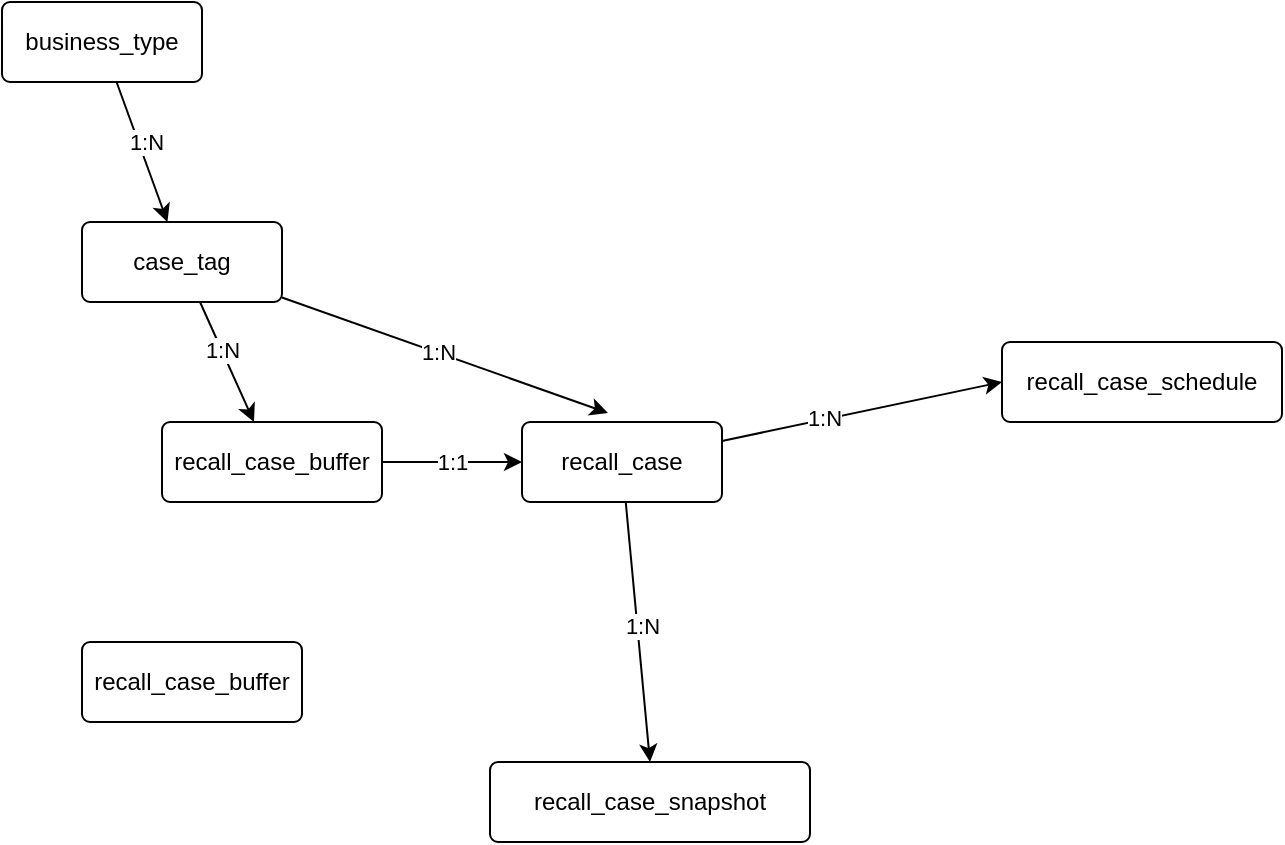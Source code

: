 <mxfile version="21.6.2" type="github">
  <diagram name="第 1 页" id="LhNh0MICHbMBZeeI4UfI">
    <mxGraphModel dx="954" dy="616" grid="1" gridSize="10" guides="1" tooltips="1" connect="1" arrows="1" fold="1" page="1" pageScale="1" pageWidth="827" pageHeight="1169" math="0" shadow="0">
      <root>
        <mxCell id="0" />
        <mxCell id="1" parent="0" />
        <mxCell id="WuNEzlBwNzRHqIx5UdOH-13" value="1:1" style="rounded=0;orthogonalLoop=1;jettySize=auto;html=1;entryX=0;entryY=0.5;entryDx=0;entryDy=0;endArrow=classic;endFill=1;exitX=1;exitY=0.5;exitDx=0;exitDy=0;" edge="1" parent="1" source="WuNEzlBwNzRHqIx5UdOH-45" target="WuNEzlBwNzRHqIx5UdOH-46">
          <mxGeometry relative="1" as="geometry">
            <mxPoint x="280" y="233.005" as="sourcePoint" />
            <mxPoint x="360" y="248.01" as="targetPoint" />
          </mxGeometry>
        </mxCell>
        <mxCell id="WuNEzlBwNzRHqIx5UdOH-45" value="recall_case_buffer" style="rounded=1;arcSize=10;whiteSpace=wrap;html=1;align=center;" vertex="1" parent="1">
          <mxGeometry x="170" y="310" width="110" height="40" as="geometry" />
        </mxCell>
        <mxCell id="WuNEzlBwNzRHqIx5UdOH-49" style="edgeStyle=none;rounded=0;orthogonalLoop=1;jettySize=auto;html=1;entryX=0;entryY=0.5;entryDx=0;entryDy=0;" edge="1" parent="1" source="WuNEzlBwNzRHqIx5UdOH-46" target="WuNEzlBwNzRHqIx5UdOH-48">
          <mxGeometry relative="1" as="geometry" />
        </mxCell>
        <mxCell id="WuNEzlBwNzRHqIx5UdOH-50" value="1:N" style="edgeLabel;html=1;align=center;verticalAlign=middle;resizable=0;points=[];" vertex="1" connectable="0" parent="WuNEzlBwNzRHqIx5UdOH-49">
          <mxGeometry x="-0.276" y="1" relative="1" as="geometry">
            <mxPoint as="offset" />
          </mxGeometry>
        </mxCell>
        <mxCell id="WuNEzlBwNzRHqIx5UdOH-51" style="edgeStyle=none;rounded=0;orthogonalLoop=1;jettySize=auto;html=1;entryX=0.5;entryY=0;entryDx=0;entryDy=0;" edge="1" parent="1" source="WuNEzlBwNzRHqIx5UdOH-46" target="WuNEzlBwNzRHqIx5UdOH-47">
          <mxGeometry relative="1" as="geometry" />
        </mxCell>
        <mxCell id="WuNEzlBwNzRHqIx5UdOH-52" value="1:N" style="edgeLabel;html=1;align=center;verticalAlign=middle;resizable=0;points=[];" vertex="1" connectable="0" parent="WuNEzlBwNzRHqIx5UdOH-51">
          <mxGeometry x="-0.05" y="2" relative="1" as="geometry">
            <mxPoint as="offset" />
          </mxGeometry>
        </mxCell>
        <mxCell id="WuNEzlBwNzRHqIx5UdOH-46" value="recall_case" style="rounded=1;arcSize=10;whiteSpace=wrap;html=1;align=center;" vertex="1" parent="1">
          <mxGeometry x="350" y="310" width="100" height="40" as="geometry" />
        </mxCell>
        <mxCell id="WuNEzlBwNzRHqIx5UdOH-47" value="recall_case_snapshot" style="rounded=1;arcSize=10;whiteSpace=wrap;html=1;align=center;" vertex="1" parent="1">
          <mxGeometry x="334" y="480" width="160" height="40" as="geometry" />
        </mxCell>
        <mxCell id="WuNEzlBwNzRHqIx5UdOH-48" value="recall_case_schedule" style="rounded=1;arcSize=10;whiteSpace=wrap;html=1;align=center;" vertex="1" parent="1">
          <mxGeometry x="590" y="270" width="140" height="40" as="geometry" />
        </mxCell>
        <mxCell id="WuNEzlBwNzRHqIx5UdOH-54" style="edgeStyle=none;rounded=0;orthogonalLoop=1;jettySize=auto;html=1;entryX=0.43;entryY=-0.112;entryDx=0;entryDy=0;entryPerimeter=0;" edge="1" parent="1" source="WuNEzlBwNzRHqIx5UdOH-53" target="WuNEzlBwNzRHqIx5UdOH-46">
          <mxGeometry relative="1" as="geometry" />
        </mxCell>
        <mxCell id="WuNEzlBwNzRHqIx5UdOH-55" value="1:N" style="edgeLabel;html=1;align=center;verticalAlign=middle;resizable=0;points=[];" vertex="1" connectable="0" parent="WuNEzlBwNzRHqIx5UdOH-54">
          <mxGeometry x="-0.054" relative="1" as="geometry">
            <mxPoint as="offset" />
          </mxGeometry>
        </mxCell>
        <mxCell id="WuNEzlBwNzRHqIx5UdOH-61" style="edgeStyle=none;rounded=0;orthogonalLoop=1;jettySize=auto;html=1;" edge="1" parent="1" source="WuNEzlBwNzRHqIx5UdOH-53" target="WuNEzlBwNzRHqIx5UdOH-45">
          <mxGeometry relative="1" as="geometry" />
        </mxCell>
        <mxCell id="WuNEzlBwNzRHqIx5UdOH-62" value="1:N" style="edgeLabel;html=1;align=center;verticalAlign=middle;resizable=0;points=[];" vertex="1" connectable="0" parent="WuNEzlBwNzRHqIx5UdOH-61">
          <mxGeometry x="-0.217" relative="1" as="geometry">
            <mxPoint as="offset" />
          </mxGeometry>
        </mxCell>
        <mxCell id="WuNEzlBwNzRHqIx5UdOH-53" value="case_tag" style="rounded=1;arcSize=10;whiteSpace=wrap;html=1;align=center;" vertex="1" parent="1">
          <mxGeometry x="130" y="210" width="100" height="40" as="geometry" />
        </mxCell>
        <mxCell id="WuNEzlBwNzRHqIx5UdOH-57" style="edgeStyle=none;rounded=0;orthogonalLoop=1;jettySize=auto;html=1;" edge="1" parent="1" source="WuNEzlBwNzRHqIx5UdOH-56" target="WuNEzlBwNzRHqIx5UdOH-53">
          <mxGeometry relative="1" as="geometry" />
        </mxCell>
        <mxCell id="WuNEzlBwNzRHqIx5UdOH-59" value="1:N" style="edgeLabel;html=1;align=center;verticalAlign=middle;resizable=0;points=[];" vertex="1" connectable="0" parent="WuNEzlBwNzRHqIx5UdOH-57">
          <mxGeometry x="-0.113" y="3" relative="1" as="geometry">
            <mxPoint as="offset" />
          </mxGeometry>
        </mxCell>
        <mxCell id="WuNEzlBwNzRHqIx5UdOH-56" value="business_type" style="rounded=1;arcSize=10;whiteSpace=wrap;html=1;align=center;" vertex="1" parent="1">
          <mxGeometry x="90" y="100" width="100" height="40" as="geometry" />
        </mxCell>
        <mxCell id="WuNEzlBwNzRHqIx5UdOH-63" value="recall_case_buffer" style="rounded=1;arcSize=10;whiteSpace=wrap;html=1;align=center;" vertex="1" parent="1">
          <mxGeometry x="130" y="420" width="110" height="40" as="geometry" />
        </mxCell>
      </root>
    </mxGraphModel>
  </diagram>
</mxfile>
